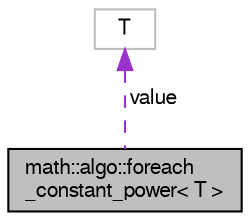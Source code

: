 digraph "math::algo::foreach_constant_power&lt; T &gt;"
{
  edge [fontname="FreeSans",fontsize="10",labelfontname="FreeSans",labelfontsize="10"];
  node [fontname="FreeSans",fontsize="10",shape=record];
  Node0 [label="math::algo::foreach\l_constant_power\< T \>",height=0.2,width=0.4,color="black", fillcolor="grey75", style="filled", fontcolor="black"];
  Node1 -> Node0 [dir="back",color="darkorchid3",fontsize="10",style="dashed",label=" value" ,fontname="FreeSans"];
  Node1 [label="T",height=0.2,width=0.4,color="grey75", fillcolor="white", style="filled"];
}
